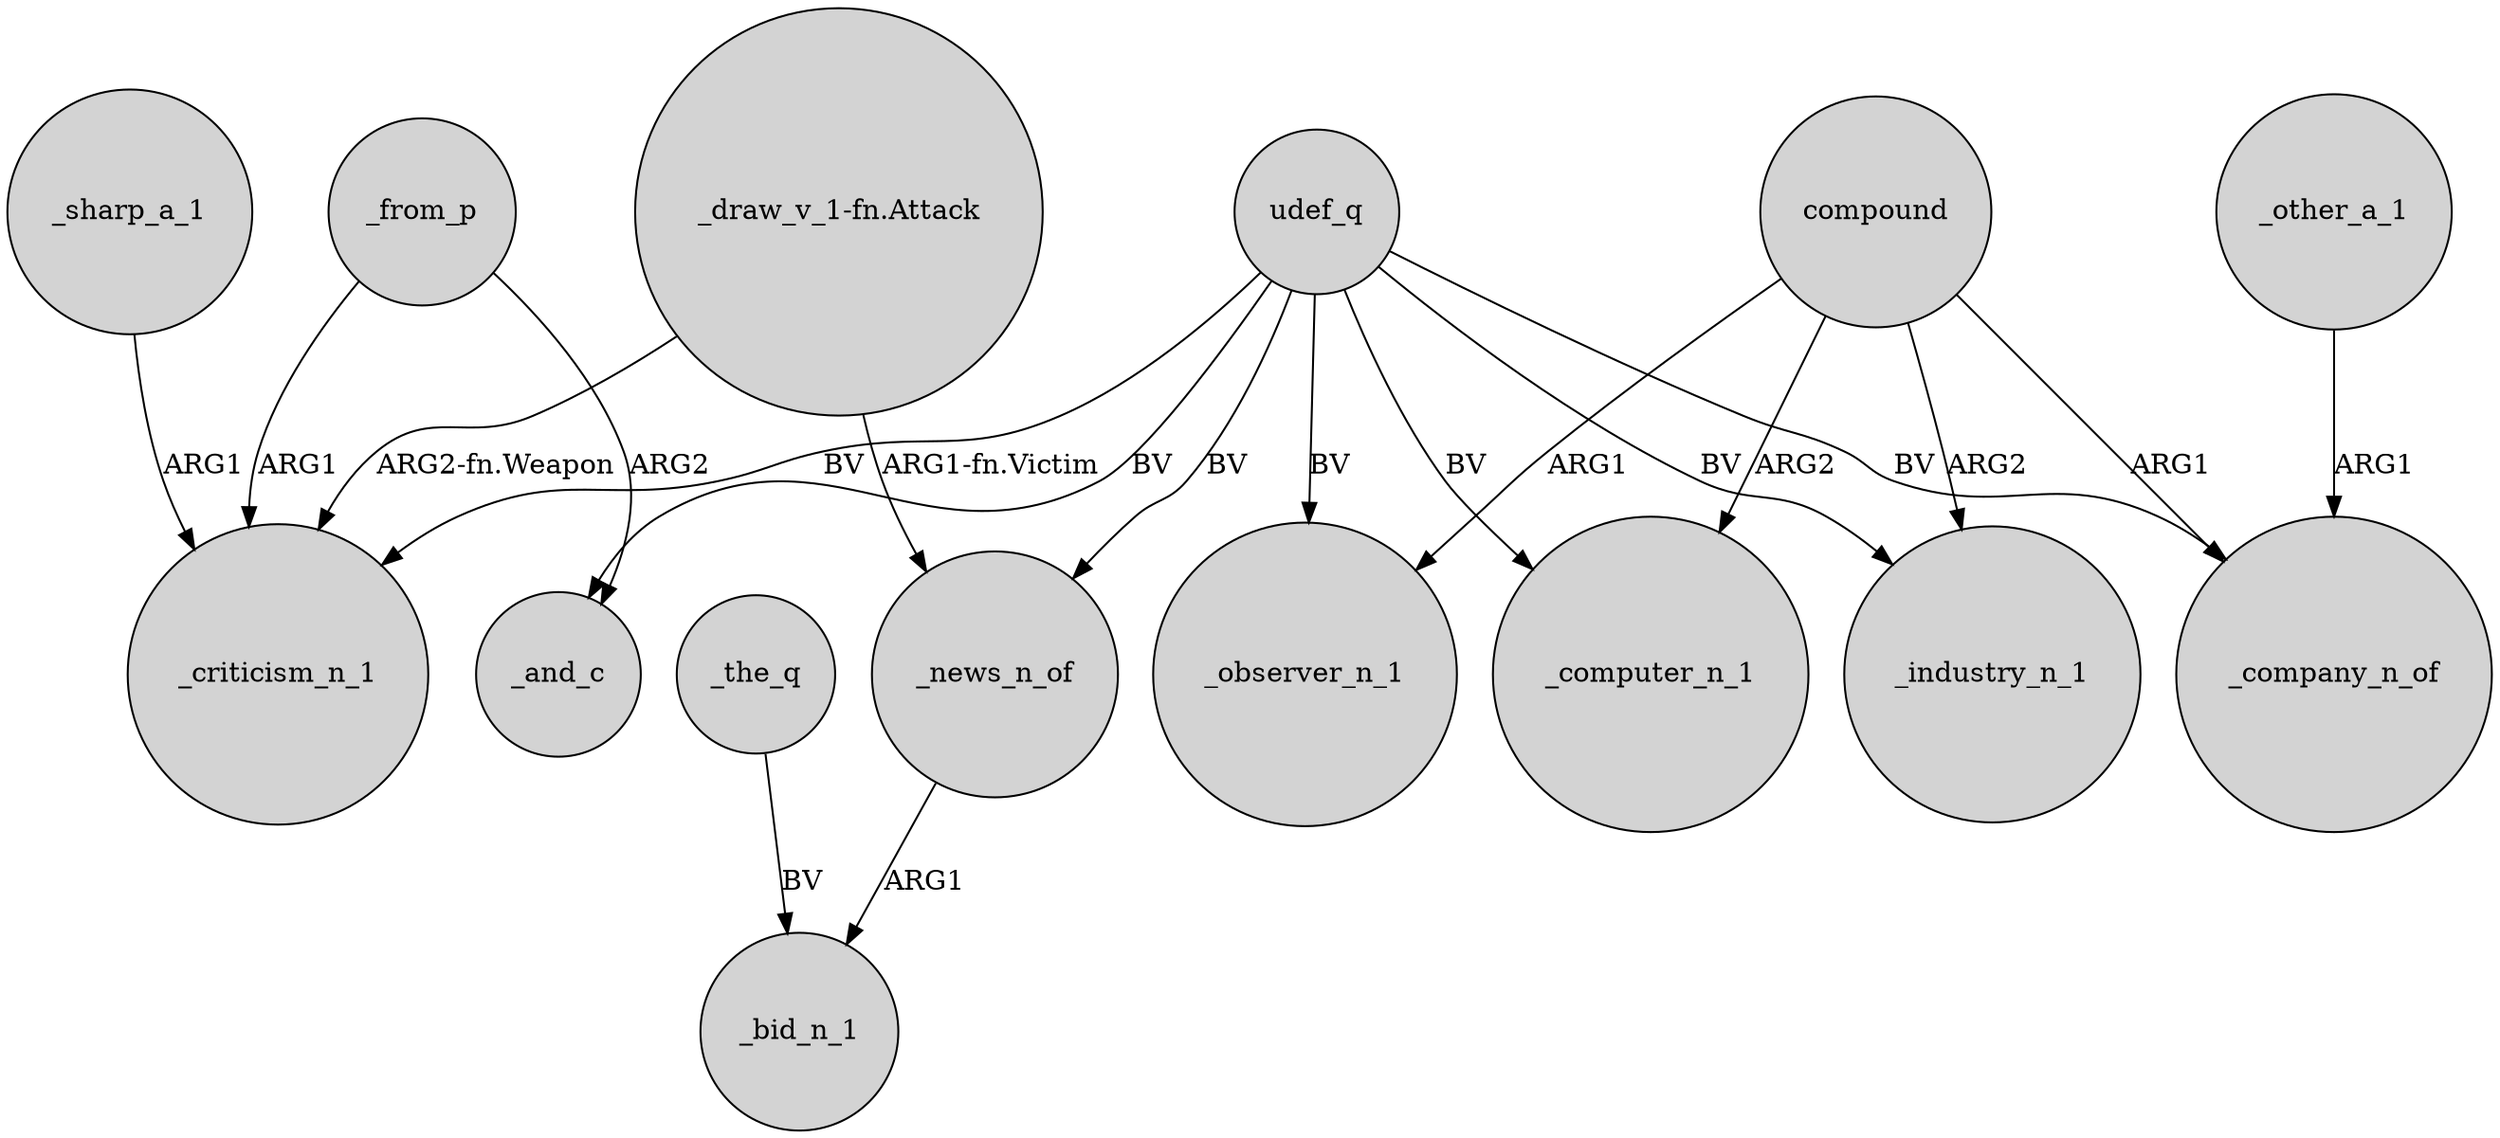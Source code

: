 digraph {
	node [shape=circle style=filled]
	_sharp_a_1 -> _criticism_n_1 [label=ARG1]
	udef_q -> _news_n_of [label=BV]
	compound -> _industry_n_1 [label=ARG2]
	"_draw_v_1-fn.Attack" -> _criticism_n_1 [label="ARG2-fn.Weapon"]
	udef_q -> _observer_n_1 [label=BV]
	_from_p -> _and_c [label=ARG2]
	_news_n_of -> _bid_n_1 [label=ARG1]
	compound -> _computer_n_1 [label=ARG2]
	compound -> _company_n_of [label=ARG1]
	"_draw_v_1-fn.Attack" -> _news_n_of [label="ARG1-fn.Victim"]
	udef_q -> _and_c [label=BV]
	compound -> _observer_n_1 [label=ARG1]
	udef_q -> _criticism_n_1 [label=BV]
	udef_q -> _company_n_of [label=BV]
	udef_q -> _computer_n_1 [label=BV]
	udef_q -> _industry_n_1 [label=BV]
	_from_p -> _criticism_n_1 [label=ARG1]
	_other_a_1 -> _company_n_of [label=ARG1]
	_the_q -> _bid_n_1 [label=BV]
}
